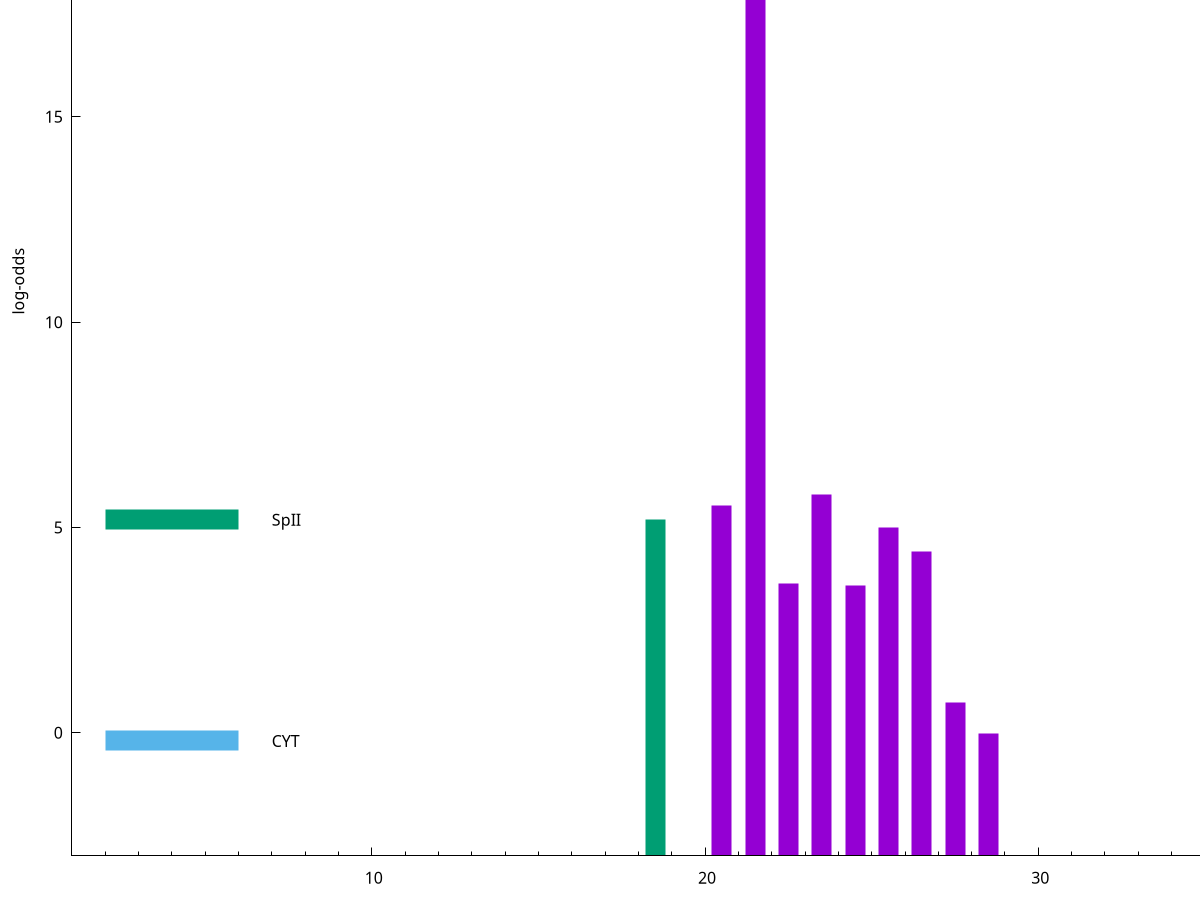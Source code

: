 set title "LipoP predictions for SRR5666412.gff"
set size 2., 1.4
set xrange [1:70] 
set mxtics 10
set yrange [-3:25]
set y2range [0:28]
set ylabel "log-odds"
set term postscript eps color solid "Helvetica" 30
set output "SRR5666412.gff1.eps"
set arrow from 2,19.3939 to 6,19.3939 nohead lt 1 lw 20
set label "SpI" at 7,19.3939
set arrow from 2,5.18804 to 6,5.18804 nohead lt 2 lw 20
set label "SpII" at 7,5.18804
set arrow from 2,-0.200913 to 6,-0.200913 nohead lt 3 lw 20
set label "CYT" at 7,-0.200913
set arrow from 2,19.3939 to 6,19.3939 nohead lt 1 lw 20
set label "SpI" at 7,19.3939
# NOTE: The scores below are the log-odds scores with the threshold
# NOTE: subtracted (a hack to make gnuplot make the histogram all
# NOTE: look nice).
plot "-" axes x1y2 title "" with impulses lt 2 lw 20, "-" axes x1y2 title "" with impulses lt 1 lw 20
18.500000 8.188040
e
21.500000 22.393500
23.500000 8.800860
20.500000 8.522950
25.500000 8.007750
26.500000 7.417440
22.500000 6.635270
24.500000 6.597010
27.500000 3.728370
28.500000 2.975208
e
exit
